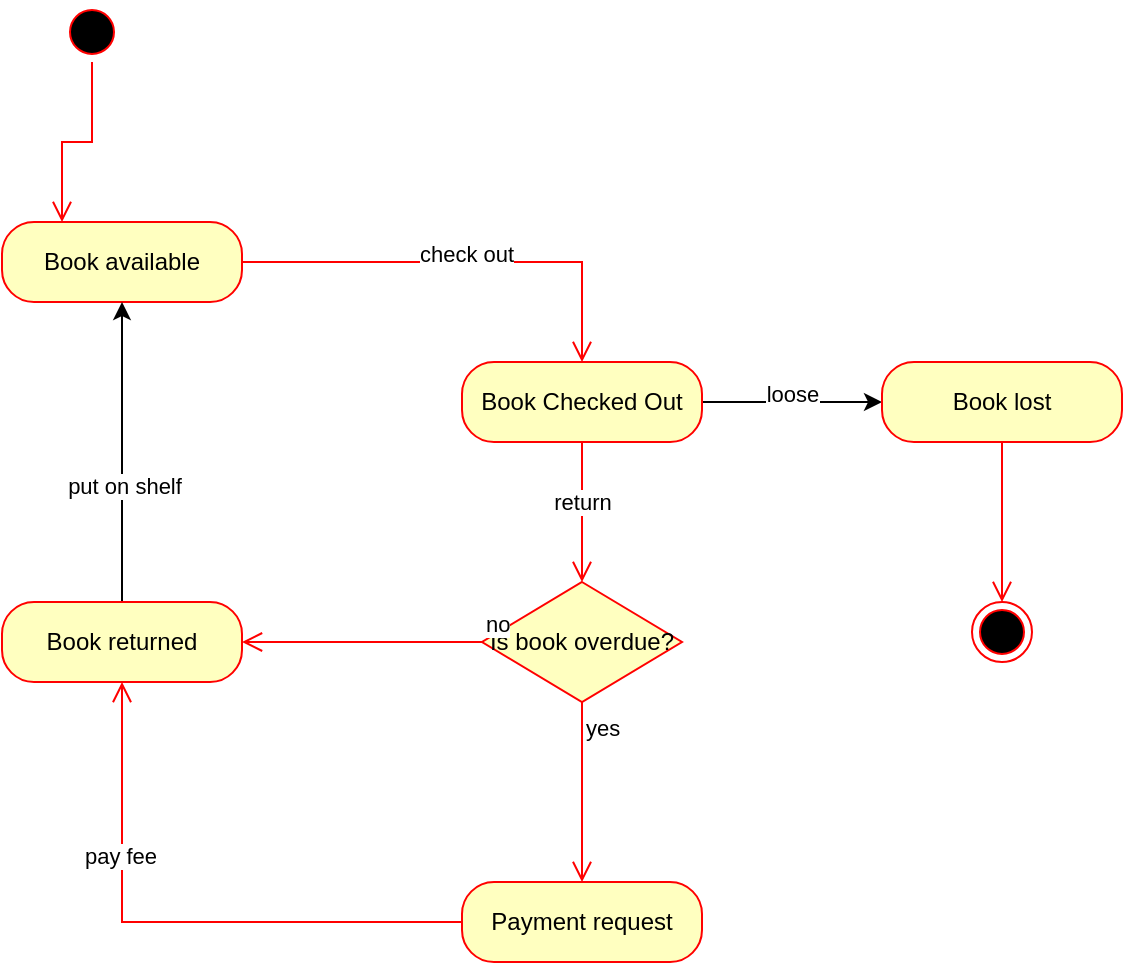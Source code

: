 <mxfile version="24.6.5" type="device">
  <diagram name="Seite-1" id="YU1nPFIiCQcdpiZxr-at">
    <mxGraphModel dx="1050" dy="530" grid="1" gridSize="10" guides="1" tooltips="1" connect="1" arrows="1" fold="1" page="1" pageScale="1" pageWidth="1500" pageHeight="850" math="0" shadow="0">
      <root>
        <mxCell id="0" />
        <mxCell id="1" parent="0" />
        <mxCell id="h0QsUPnklzAjO4EwF8TG-1" value="Book available" style="rounded=1;whiteSpace=wrap;html=1;arcSize=40;fontColor=#000000;fillColor=#ffffc0;strokeColor=#ff0000;" vertex="1" parent="1">
          <mxGeometry x="150" y="140" width="120" height="40" as="geometry" />
        </mxCell>
        <mxCell id="h0QsUPnklzAjO4EwF8TG-2" value="" style="edgeStyle=orthogonalEdgeStyle;html=1;verticalAlign=bottom;endArrow=open;endSize=8;strokeColor=#ff0000;rounded=0;entryX=0.5;entryY=0;entryDx=0;entryDy=0;" edge="1" source="h0QsUPnklzAjO4EwF8TG-1" parent="1" target="h0QsUPnklzAjO4EwF8TG-3">
          <mxGeometry relative="1" as="geometry">
            <mxPoint x="330" y="310" as="targetPoint" />
          </mxGeometry>
        </mxCell>
        <mxCell id="h0QsUPnklzAjO4EwF8TG-5" value="check out" style="edgeLabel;html=1;align=center;verticalAlign=middle;resizable=0;points=[];" vertex="1" connectable="0" parent="h0QsUPnklzAjO4EwF8TG-2">
          <mxGeometry x="0.017" y="4" relative="1" as="geometry">
            <mxPoint as="offset" />
          </mxGeometry>
        </mxCell>
        <mxCell id="h0QsUPnklzAjO4EwF8TG-25" style="edgeStyle=orthogonalEdgeStyle;rounded=0;orthogonalLoop=1;jettySize=auto;html=1;entryX=0;entryY=0.5;entryDx=0;entryDy=0;" edge="1" parent="1" source="h0QsUPnklzAjO4EwF8TG-3" target="h0QsUPnklzAjO4EwF8TG-23">
          <mxGeometry relative="1" as="geometry" />
        </mxCell>
        <mxCell id="h0QsUPnklzAjO4EwF8TG-29" value="loose" style="edgeLabel;html=1;align=center;verticalAlign=middle;resizable=0;points=[];" vertex="1" connectable="0" parent="h0QsUPnklzAjO4EwF8TG-25">
          <mxGeometry x="-0.004" y="4" relative="1" as="geometry">
            <mxPoint as="offset" />
          </mxGeometry>
        </mxCell>
        <mxCell id="h0QsUPnklzAjO4EwF8TG-3" value="Book Checked Out" style="rounded=1;whiteSpace=wrap;html=1;arcSize=40;fontColor=#000000;fillColor=#ffffc0;strokeColor=#ff0000;" vertex="1" parent="1">
          <mxGeometry x="380" y="210" width="120" height="40" as="geometry" />
        </mxCell>
        <mxCell id="h0QsUPnklzAjO4EwF8TG-4" value="" style="edgeStyle=orthogonalEdgeStyle;html=1;verticalAlign=bottom;endArrow=open;endSize=8;strokeColor=#ff0000;rounded=0;entryX=0.5;entryY=0;entryDx=0;entryDy=0;" edge="1" source="h0QsUPnklzAjO4EwF8TG-3" parent="1" target="h0QsUPnklzAjO4EwF8TG-13">
          <mxGeometry relative="1" as="geometry">
            <mxPoint x="540" y="330" as="targetPoint" />
          </mxGeometry>
        </mxCell>
        <mxCell id="h0QsUPnklzAjO4EwF8TG-19" value="return" style="edgeLabel;html=1;align=center;verticalAlign=middle;resizable=0;points=[];" vertex="1" connectable="0" parent="h0QsUPnklzAjO4EwF8TG-4">
          <mxGeometry x="-0.149" relative="1" as="geometry">
            <mxPoint as="offset" />
          </mxGeometry>
        </mxCell>
        <mxCell id="h0QsUPnklzAjO4EwF8TG-6" value="" style="ellipse;html=1;shape=startState;fillColor=#000000;strokeColor=#ff0000;" vertex="1" parent="1">
          <mxGeometry x="180" y="30" width="30" height="30" as="geometry" />
        </mxCell>
        <mxCell id="h0QsUPnklzAjO4EwF8TG-7" value="" style="edgeStyle=orthogonalEdgeStyle;html=1;verticalAlign=bottom;endArrow=open;endSize=8;strokeColor=#ff0000;rounded=0;entryX=0.25;entryY=0;entryDx=0;entryDy=0;" edge="1" source="h0QsUPnklzAjO4EwF8TG-6" parent="1" target="h0QsUPnklzAjO4EwF8TG-1">
          <mxGeometry relative="1" as="geometry">
            <mxPoint x="210" y="160" as="targetPoint" />
          </mxGeometry>
        </mxCell>
        <mxCell id="h0QsUPnklzAjO4EwF8TG-13" value="Is book overdue?" style="rhombus;whiteSpace=wrap;html=1;fontColor=#000000;fillColor=#ffffc0;strokeColor=#ff0000;" vertex="1" parent="1">
          <mxGeometry x="390" y="320" width="100" height="60" as="geometry" />
        </mxCell>
        <mxCell id="h0QsUPnklzAjO4EwF8TG-14" value="no" style="edgeStyle=orthogonalEdgeStyle;html=1;align=left;verticalAlign=bottom;endArrow=open;endSize=8;strokeColor=#ff0000;rounded=0;" edge="1" source="h0QsUPnklzAjO4EwF8TG-13" parent="1" target="h0QsUPnklzAjO4EwF8TG-16">
          <mxGeometry x="-1" relative="1" as="geometry">
            <mxPoint x="280" y="330" as="targetPoint" />
          </mxGeometry>
        </mxCell>
        <mxCell id="h0QsUPnklzAjO4EwF8TG-15" value="yes" style="edgeStyle=orthogonalEdgeStyle;html=1;align=left;verticalAlign=top;endArrow=open;endSize=8;strokeColor=#ff0000;rounded=0;entryX=0.5;entryY=0;entryDx=0;entryDy=0;" edge="1" source="h0QsUPnklzAjO4EwF8TG-13" parent="1" target="h0QsUPnklzAjO4EwF8TG-20">
          <mxGeometry x="-1" relative="1" as="geometry">
            <mxPoint x="440" y="420" as="targetPoint" />
          </mxGeometry>
        </mxCell>
        <mxCell id="h0QsUPnklzAjO4EwF8TG-17" style="edgeStyle=orthogonalEdgeStyle;rounded=0;orthogonalLoop=1;jettySize=auto;html=1;entryX=0.5;entryY=1;entryDx=0;entryDy=0;" edge="1" parent="1" source="h0QsUPnklzAjO4EwF8TG-16" target="h0QsUPnklzAjO4EwF8TG-1">
          <mxGeometry relative="1" as="geometry" />
        </mxCell>
        <mxCell id="h0QsUPnklzAjO4EwF8TG-18" value="put on shelf" style="edgeLabel;html=1;align=center;verticalAlign=middle;resizable=0;points=[];" vertex="1" connectable="0" parent="h0QsUPnklzAjO4EwF8TG-17">
          <mxGeometry x="-0.228" y="-1" relative="1" as="geometry">
            <mxPoint as="offset" />
          </mxGeometry>
        </mxCell>
        <mxCell id="h0QsUPnklzAjO4EwF8TG-16" value="Book returned" style="rounded=1;whiteSpace=wrap;html=1;arcSize=40;fontColor=#000000;fillColor=#ffffc0;strokeColor=#ff0000;" vertex="1" parent="1">
          <mxGeometry x="150" y="330" width="120" height="40" as="geometry" />
        </mxCell>
        <mxCell id="h0QsUPnklzAjO4EwF8TG-20" value="Payment request" style="rounded=1;whiteSpace=wrap;html=1;arcSize=40;fontColor=#000000;fillColor=#ffffc0;strokeColor=#ff0000;" vertex="1" parent="1">
          <mxGeometry x="380" y="470" width="120" height="40" as="geometry" />
        </mxCell>
        <mxCell id="h0QsUPnklzAjO4EwF8TG-21" value="" style="edgeStyle=orthogonalEdgeStyle;html=1;verticalAlign=bottom;endArrow=open;endSize=8;strokeColor=#ff0000;rounded=0;entryX=0.5;entryY=1;entryDx=0;entryDy=0;" edge="1" source="h0QsUPnklzAjO4EwF8TG-20" parent="1" target="h0QsUPnklzAjO4EwF8TG-16">
          <mxGeometry relative="1" as="geometry">
            <mxPoint x="440" y="570" as="targetPoint" />
          </mxGeometry>
        </mxCell>
        <mxCell id="h0QsUPnklzAjO4EwF8TG-22" value="pay fee" style="edgeLabel;html=1;align=center;verticalAlign=middle;resizable=0;points=[];" vertex="1" connectable="0" parent="h0QsUPnklzAjO4EwF8TG-21">
          <mxGeometry x="0.401" y="1" relative="1" as="geometry">
            <mxPoint as="offset" />
          </mxGeometry>
        </mxCell>
        <mxCell id="h0QsUPnklzAjO4EwF8TG-23" value="Book lost" style="rounded=1;whiteSpace=wrap;html=1;arcSize=40;fontColor=#000000;fillColor=#ffffc0;strokeColor=#ff0000;" vertex="1" parent="1">
          <mxGeometry x="590" y="210" width="120" height="40" as="geometry" />
        </mxCell>
        <mxCell id="h0QsUPnklzAjO4EwF8TG-24" value="" style="edgeStyle=orthogonalEdgeStyle;html=1;verticalAlign=bottom;endArrow=open;endSize=8;strokeColor=#ff0000;rounded=0;entryX=0.5;entryY=0;entryDx=0;entryDy=0;" edge="1" source="h0QsUPnklzAjO4EwF8TG-23" parent="1" target="h0QsUPnklzAjO4EwF8TG-26">
          <mxGeometry relative="1" as="geometry">
            <mxPoint x="650" y="310" as="targetPoint" />
          </mxGeometry>
        </mxCell>
        <mxCell id="h0QsUPnklzAjO4EwF8TG-26" value="" style="ellipse;html=1;shape=endState;fillColor=#000000;strokeColor=#ff0000;" vertex="1" parent="1">
          <mxGeometry x="635" y="330" width="30" height="30" as="geometry" />
        </mxCell>
      </root>
    </mxGraphModel>
  </diagram>
</mxfile>
